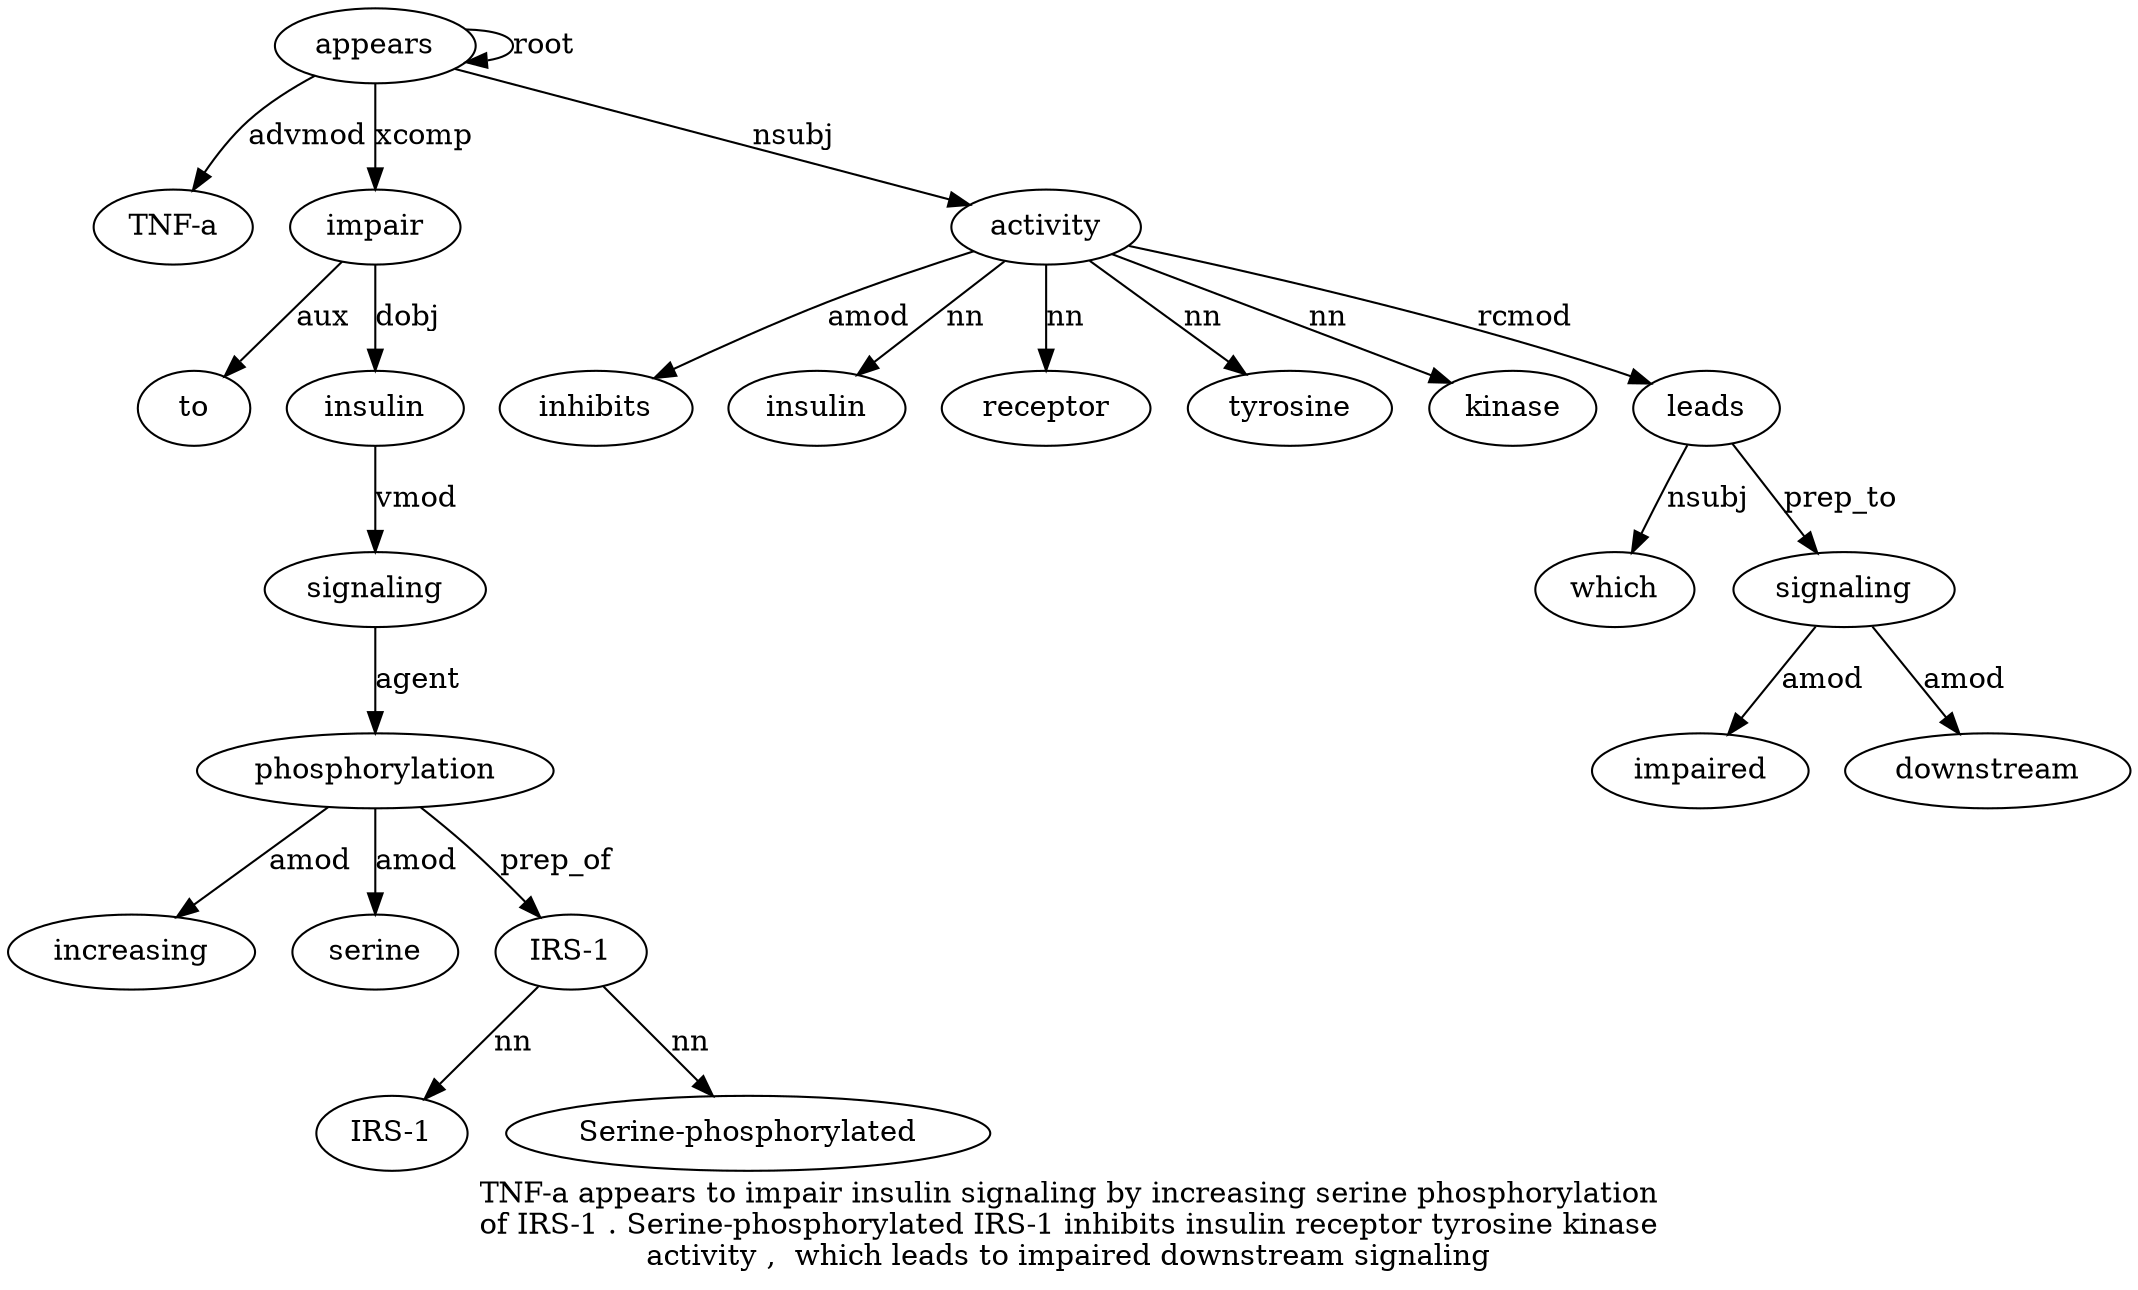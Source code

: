 digraph "TNF-a appears to impair insulin signaling by increasing serine phosphorylation of IRS-1 . Serine-phosphorylated IRS-1 inhibits insulin receptor tyrosine kinase activity ,  which leads to impaired downstream signaling" {
label="TNF-a appears to impair insulin signaling by increasing serine phosphorylation
of IRS-1 . Serine-phosphorylated IRS-1 inhibits insulin receptor tyrosine kinase
activity ,  which leads to impaired downstream signaling";
appears2 [style=filled, fillcolor=white, label=appears];
"TNF-a1" [style=filled, fillcolor=white, label="TNF-a"];
appears2 -> "TNF-a1"  [label=advmod];
appears2 -> appears2  [label=root];
impair4 [style=filled, fillcolor=white, label=impair];
to3 [style=filled, fillcolor=white, label=to];
impair4 -> to3  [label=aux];
appears2 -> impair4  [label=xcomp];
insulin5 [style=filled, fillcolor=white, label=insulin];
impair4 -> insulin5  [label=dobj];
signaling6 [style=filled, fillcolor=white, label=signaling];
insulin5 -> signaling6  [label=vmod];
phosphorylation10 [style=filled, fillcolor=white, label=phosphorylation];
increasing8 [style=filled, fillcolor=white, label=increasing];
phosphorylation10 -> increasing8  [label=amod];
serine9 [style=filled, fillcolor=white, label=serine];
phosphorylation10 -> serine9  [label=amod];
signaling6 -> phosphorylation10  [label=agent];
"IRS-15" [style=filled, fillcolor=white, label="IRS-1"];
"IRS-12" [style=filled, fillcolor=white, label="IRS-1"];
"IRS-15" -> "IRS-12"  [label=nn];
"Serine-phosphorylated14" [style=filled, fillcolor=white, label="Serine-phosphorylated"];
"IRS-15" -> "Serine-phosphorylated14"  [label=nn];
phosphorylation10 -> "IRS-15"  [label=prep_of];
activity21 [style=filled, fillcolor=white, label=activity];
inhibits16 [style=filled, fillcolor=white, label=inhibits];
activity21 -> inhibits16  [label=amod];
insulin17 [style=filled, fillcolor=white, label=insulin];
activity21 -> insulin17  [label=nn];
receptor18 [style=filled, fillcolor=white, label=receptor];
activity21 -> receptor18  [label=nn];
tyrosine19 [style=filled, fillcolor=white, label=tyrosine];
activity21 -> tyrosine19  [label=nn];
kinase20 [style=filled, fillcolor=white, label=kinase];
activity21 -> kinase20  [label=nn];
appears2 -> activity21  [label=nsubj];
leads24 [style=filled, fillcolor=white, label=leads];
which23 [style=filled, fillcolor=white, label=which];
leads24 -> which23  [label=nsubj];
activity21 -> leads24  [label=rcmod];
signaling28 [style=filled, fillcolor=white, label=signaling];
impaired26 [style=filled, fillcolor=white, label=impaired];
signaling28 -> impaired26  [label=amod];
downstream27 [style=filled, fillcolor=white, label=downstream];
signaling28 -> downstream27  [label=amod];
leads24 -> signaling28  [label=prep_to];
}

